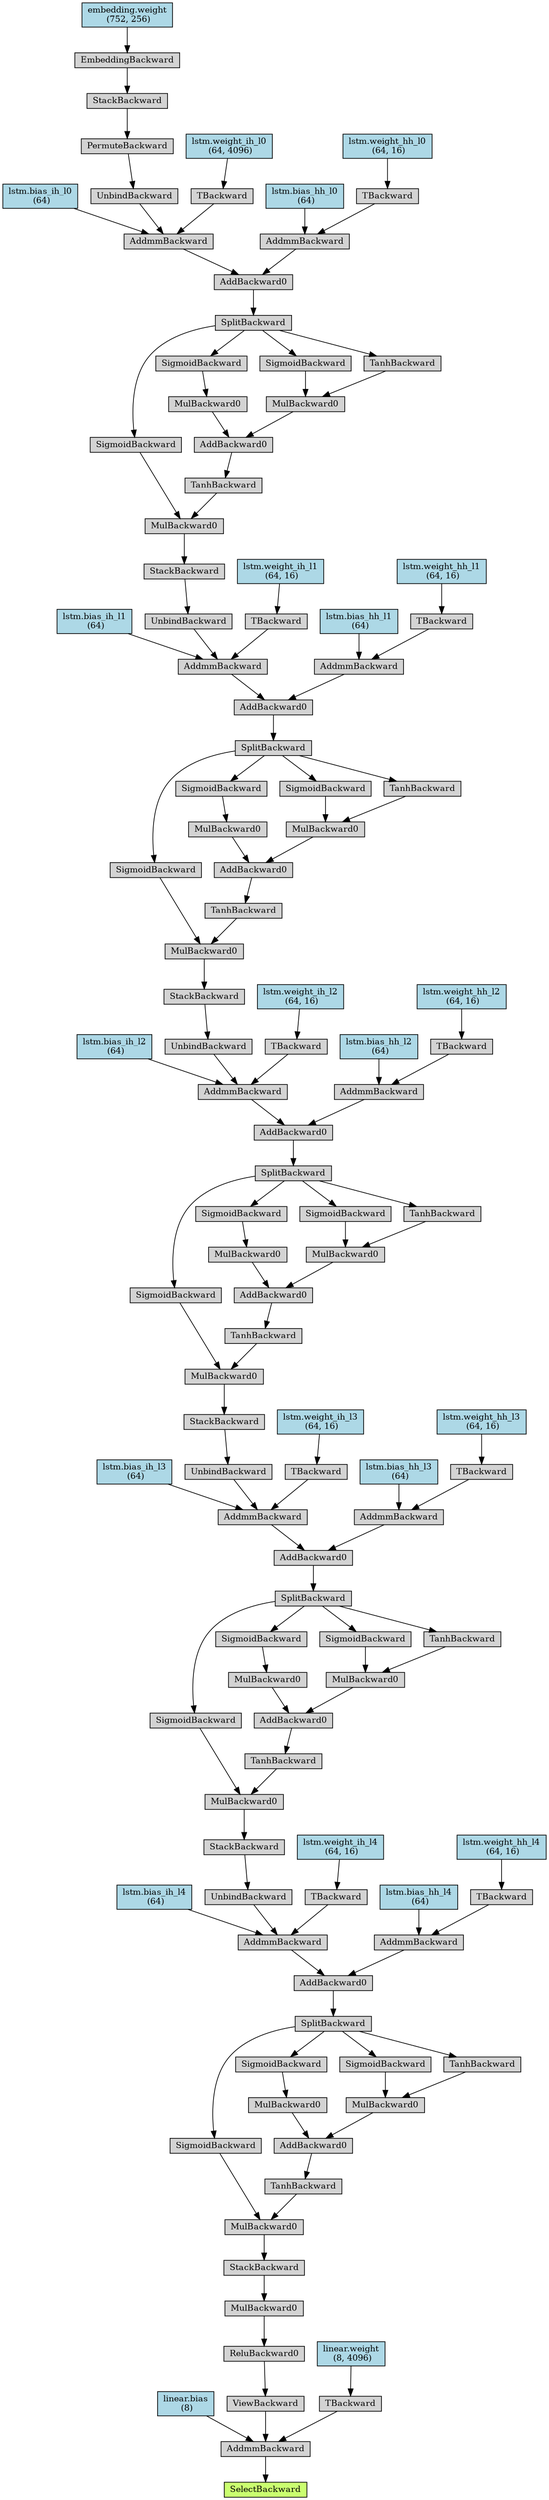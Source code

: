 digraph {
	graph [size="37.199999999999996,37.199999999999996"]
	node [align=left fontsize=12 height=0.2 ranksep=0.1 shape=box style=filled]
	4810879888 [label=SelectBackward fillcolor=darkolivegreen1]
	4810879944 -> 4810879888
	4810879944 [label=AddmmBackward]
	4810880056 -> 4810879944
	4810880056 [label="linear.bias
 (8)" fillcolor=lightblue]
	4810880112 -> 4810879944
	4810880112 [label=ViewBackward]
	4810880280 -> 4810880112
	4810880280 [label=ReluBackward0]
	4810880392 -> 4810880280
	4810880392 [label=MulBackward0]
	4810880504 -> 4810880392
	4810880504 [label=StackBackward]
	4810880616 -> 4810880504
	4810880616 [label=MulBackward0]
	4810880728 -> 4810880616
	4810880728 [label=SigmoidBackward]
	4810880896 -> 4810880728
	4810880896 [label=SplitBackward]
	4810881008 -> 4810880896
	4810881008 [label=AddBackward0]
	4810881176 -> 4810881008
	4810881176 [label=AddmmBackward]
	4810881344 -> 4810881176
	4810881344 [label="lstm.bias_ih_l4
 (64)" fillcolor=lightblue]
	4810881400 -> 4810881176
	4810881400 [label=UnbindBackward]
	4810881568 -> 4810881400
	4810881568 [label=StackBackward]
	4810881736 -> 4810881568
	4810881736 [label=MulBackward0]
	4810881904 -> 4810881736
	4810881904 [label=SigmoidBackward]
	4810882072 -> 4810881904
	4810882072 [label=SplitBackward]
	4810882240 -> 4810882072
	4810882240 [label=AddBackward0]
	4810882408 -> 4810882240
	4810882408 [label=AddmmBackward]
	4810882576 -> 4810882408
	4810882576 [label="lstm.bias_ih_l3
 (64)" fillcolor=lightblue]
	4810882632 -> 4810882408
	4810882632 [label=UnbindBackward]
	4810882800 -> 4810882632
	4810882800 [label=StackBackward]
	4810882968 -> 4810882800
	4810882968 [label=MulBackward0]
	4810952832 -> 4810882968
	4810952832 [label=SigmoidBackward]
	4810953000 -> 4810952832
	4810953000 [label=SplitBackward]
	4810953168 -> 4810953000
	4810953168 [label=AddBackward0]
	4810953336 -> 4810953168
	4810953336 [label=AddmmBackward]
	4810953504 -> 4810953336
	4810953504 [label="lstm.bias_ih_l2
 (64)" fillcolor=lightblue]
	4810953560 -> 4810953336
	4810953560 [label=UnbindBackward]
	4810953728 -> 4810953560
	4810953728 [label=StackBackward]
	4810953896 -> 4810953728
	4810953896 [label=MulBackward0]
	4810954064 -> 4810953896
	4810954064 [label=SigmoidBackward]
	4810954232 -> 4810954064
	4810954232 [label=SplitBackward]
	4810954400 -> 4810954232
	4810954400 [label=AddBackward0]
	4810954568 -> 4810954400
	4810954568 [label=AddmmBackward]
	4810954736 -> 4810954568
	4810954736 [label="lstm.bias_ih_l1
 (64)" fillcolor=lightblue]
	4810954792 -> 4810954568
	4810954792 [label=UnbindBackward]
	4810954960 -> 4810954792
	4810954960 [label=StackBackward]
	4810955128 -> 4810954960
	4810955128 [label=MulBackward0]
	4810955296 -> 4810955128
	4810955296 [label=SigmoidBackward]
	4810955464 -> 4810955296
	4810955464 [label=SplitBackward]
	4810955632 -> 4810955464
	4810955632 [label=AddBackward0]
	4810955800 -> 4810955632
	4810955800 [label=AddmmBackward]
	4810955968 -> 4810955800
	4810955968 [label="lstm.bias_ih_l0
 (64)" fillcolor=lightblue]
	4810956024 -> 4810955800
	4810956024 [label=UnbindBackward]
	4810956192 -> 4810956024
	4810956192 [label=PermuteBackward]
	4810956360 -> 4810956192
	4810956360 [label=StackBackward]
	4810956528 -> 4810956360
	4810956528 [label=EmbeddingBackward]
	4810956696 -> 4810956528
	4810956696 [label="embedding.weight
 (752, 256)" fillcolor=lightblue]
	4810956080 -> 4810955800
	4810956080 [label=TBackward]
	4810956248 -> 4810956080
	4810956248 [label="lstm.weight_ih_l0
 (64, 4096)" fillcolor=lightblue]
	4810955856 -> 4810955632
	4810955856 [label=AddmmBackward]
	4810956136 -> 4810955856
	4810956136 [label="lstm.bias_hh_l0
 (64)" fillcolor=lightblue]
	4810956416 -> 4810955856
	4810956416 [label=TBackward]
	4810956584 -> 4810956416
	4810956584 [label="lstm.weight_hh_l0
 (64, 16)" fillcolor=lightblue]
	4810955352 -> 4810955128
	4810955352 [label=TanhBackward]
	4810955520 -> 4810955352
	4810955520 [label=AddBackward0]
	4810955912 -> 4810955520
	4810955912 [label=MulBackward0]
	4810965120 -> 4810955912
	4810965120 [label=SigmoidBackward]
	4810955464 -> 4810965120
	4810956752 -> 4810955520
	4810956752 [label=MulBackward0]
	4810965232 -> 4810956752
	4810965232 [label=SigmoidBackward]
	4810955464 -> 4810965232
	4810965288 -> 4810956752
	4810965288 [label=TanhBackward]
	4810955464 -> 4810965288
	4810954848 -> 4810954568
	4810954848 [label=TBackward]
	4810955016 -> 4810954848
	4810955016 [label="lstm.weight_ih_l1
 (64, 16)" fillcolor=lightblue]
	4810954624 -> 4810954400
	4810954624 [label=AddmmBackward]
	4810954904 -> 4810954624
	4810954904 [label="lstm.bias_hh_l1
 (64)" fillcolor=lightblue]
	4810955184 -> 4810954624
	4810955184 [label=TBackward]
	4810955408 -> 4810955184
	4810955408 [label="lstm.weight_hh_l1
 (64, 16)" fillcolor=lightblue]
	4810954120 -> 4810953896
	4810954120 [label=TanhBackward]
	4810954288 -> 4810954120
	4810954288 [label=AddBackward0]
	4810954680 -> 4810954288
	4810954680 [label=MulBackward0]
	4810965400 -> 4810954680
	4810965400 [label=SigmoidBackward]
	4810954232 -> 4810965400
	4810955688 -> 4810954288
	4810955688 [label=MulBackward0]
	4810965344 -> 4810955688
	4810965344 [label=SigmoidBackward]
	4810954232 -> 4810965344
	4810965456 -> 4810955688
	4810965456 [label=TanhBackward]
	4810954232 -> 4810965456
	4810953616 -> 4810953336
	4810953616 [label=TBackward]
	4810953784 -> 4810953616
	4810953784 [label="lstm.weight_ih_l2
 (64, 16)" fillcolor=lightblue]
	4810953392 -> 4810953168
	4810953392 [label=AddmmBackward]
	4810953672 -> 4810953392
	4810953672 [label="lstm.bias_hh_l2
 (64)" fillcolor=lightblue]
	4810953952 -> 4810953392
	4810953952 [label=TBackward]
	4810954176 -> 4810953952
	4810954176 [label="lstm.weight_hh_l2
 (64, 16)" fillcolor=lightblue]
	4810952888 -> 4810882968
	4810952888 [label=TanhBackward]
	4810953056 -> 4810952888
	4810953056 [label=AddBackward0]
	4810953448 -> 4810953056
	4810953448 [label=MulBackward0]
	4810965568 -> 4810953448
	4810965568 [label=SigmoidBackward]
	4810953000 -> 4810965568
	4810954456 -> 4810953056
	4810954456 [label=MulBackward0]
	4810965512 -> 4810954456
	4810965512 [label=SigmoidBackward]
	4810953000 -> 4810965512
	4810965624 -> 4810954456
	4810965624 [label=TanhBackward]
	4810953000 -> 4810965624
	4810882688 -> 4810882408
	4810882688 [label=TBackward]
	4810882856 -> 4810882688
	4810882856 [label="lstm.weight_ih_l3
 (64, 16)" fillcolor=lightblue]
	4810882464 -> 4810882240
	4810882464 [label=AddmmBackward]
	4810882744 -> 4810882464
	4810882744 [label="lstm.bias_hh_l3
 (64)" fillcolor=lightblue]
	4810883024 -> 4810882464
	4810883024 [label=TBackward]
	4810952944 -> 4810883024
	4810952944 [label="lstm.weight_hh_l3
 (64, 16)" fillcolor=lightblue]
	4810881960 -> 4810881736
	4810881960 [label=TanhBackward]
	4810882128 -> 4810881960
	4810882128 [label=AddBackward0]
	4810882520 -> 4810882128
	4810882520 [label=MulBackward0]
	4810965736 -> 4810882520
	4810965736 [label=SigmoidBackward]
	4810882072 -> 4810965736
	4810953224 -> 4810882128
	4810953224 [label=MulBackward0]
	4810965680 -> 4810953224
	4810965680 [label=SigmoidBackward]
	4810882072 -> 4810965680
	4810965792 -> 4810953224
	4810965792 [label=TanhBackward]
	4810882072 -> 4810965792
	4810881456 -> 4810881176
	4810881456 [label=TBackward]
	4810881624 -> 4810881456
	4810881624 [label="lstm.weight_ih_l4
 (64, 16)" fillcolor=lightblue]
	4810881232 -> 4810881008
	4810881232 [label=AddmmBackward]
	4810881512 -> 4810881232
	4810881512 [label="lstm.bias_hh_l4
 (64)" fillcolor=lightblue]
	4810881792 -> 4810881232
	4810881792 [label=TBackward]
	4810882016 -> 4810881792
	4810882016 [label="lstm.weight_hh_l4
 (64, 16)" fillcolor=lightblue]
	4810880784 -> 4810880616
	4810880784 [label=TanhBackward]
	4810880952 -> 4810880784
	4810880952 [label=AddBackward0]
	4810881288 -> 4810880952
	4810881288 [label=MulBackward0]
	4810965904 -> 4810881288
	4810965904 [label=SigmoidBackward]
	4810880896 -> 4810965904
	4810882296 -> 4810880952
	4810882296 [label=MulBackward0]
	4810965848 -> 4810882296
	4810965848 [label=SigmoidBackward]
	4810880896 -> 4810965848
	4810965960 -> 4810882296
	4810965960 [label=TanhBackward]
	4810880896 -> 4810965960
	4810880168 -> 4810879944
	4810880168 [label=TBackward]
	4810880336 -> 4810880168
	4810880336 [label="linear.weight
 (8, 4096)" fillcolor=lightblue]
}